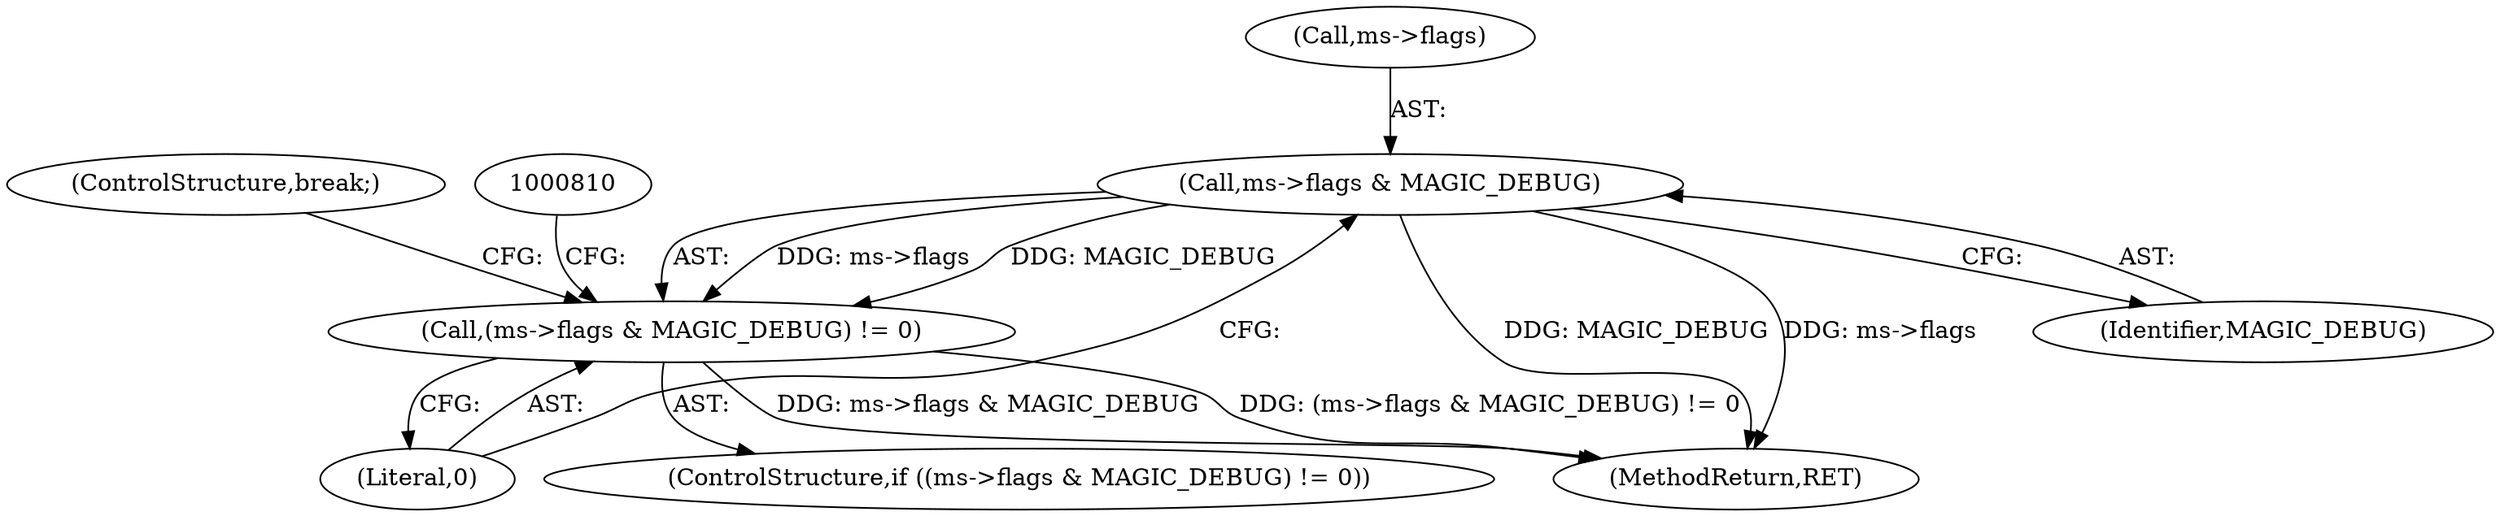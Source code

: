 digraph "0_file_74cafd7de9ec99a14f4480927580e501c8f852c3@pointer" {
"1000803" [label="(Call,ms->flags & MAGIC_DEBUG)"];
"1000802" [label="(Call,(ms->flags & MAGIC_DEBUG) != 0)"];
"1000807" [label="(Identifier,MAGIC_DEBUG)"];
"1000803" [label="(Call,ms->flags & MAGIC_DEBUG)"];
"1000808" [label="(Literal,0)"];
"1000801" [label="(ControlStructure,if ((ms->flags & MAGIC_DEBUG) != 0))"];
"1000994" [label="(MethodReturn,RET)"];
"1000852" [label="(ControlStructure,break;)"];
"1000804" [label="(Call,ms->flags)"];
"1000802" [label="(Call,(ms->flags & MAGIC_DEBUG) != 0)"];
"1000803" -> "1000802"  [label="AST: "];
"1000803" -> "1000807"  [label="CFG: "];
"1000804" -> "1000803"  [label="AST: "];
"1000807" -> "1000803"  [label="AST: "];
"1000808" -> "1000803"  [label="CFG: "];
"1000803" -> "1000994"  [label="DDG: MAGIC_DEBUG"];
"1000803" -> "1000994"  [label="DDG: ms->flags"];
"1000803" -> "1000802"  [label="DDG: ms->flags"];
"1000803" -> "1000802"  [label="DDG: MAGIC_DEBUG"];
"1000802" -> "1000801"  [label="AST: "];
"1000802" -> "1000808"  [label="CFG: "];
"1000808" -> "1000802"  [label="AST: "];
"1000810" -> "1000802"  [label="CFG: "];
"1000852" -> "1000802"  [label="CFG: "];
"1000802" -> "1000994"  [label="DDG: ms->flags & MAGIC_DEBUG"];
"1000802" -> "1000994"  [label="DDG: (ms->flags & MAGIC_DEBUG) != 0"];
}
